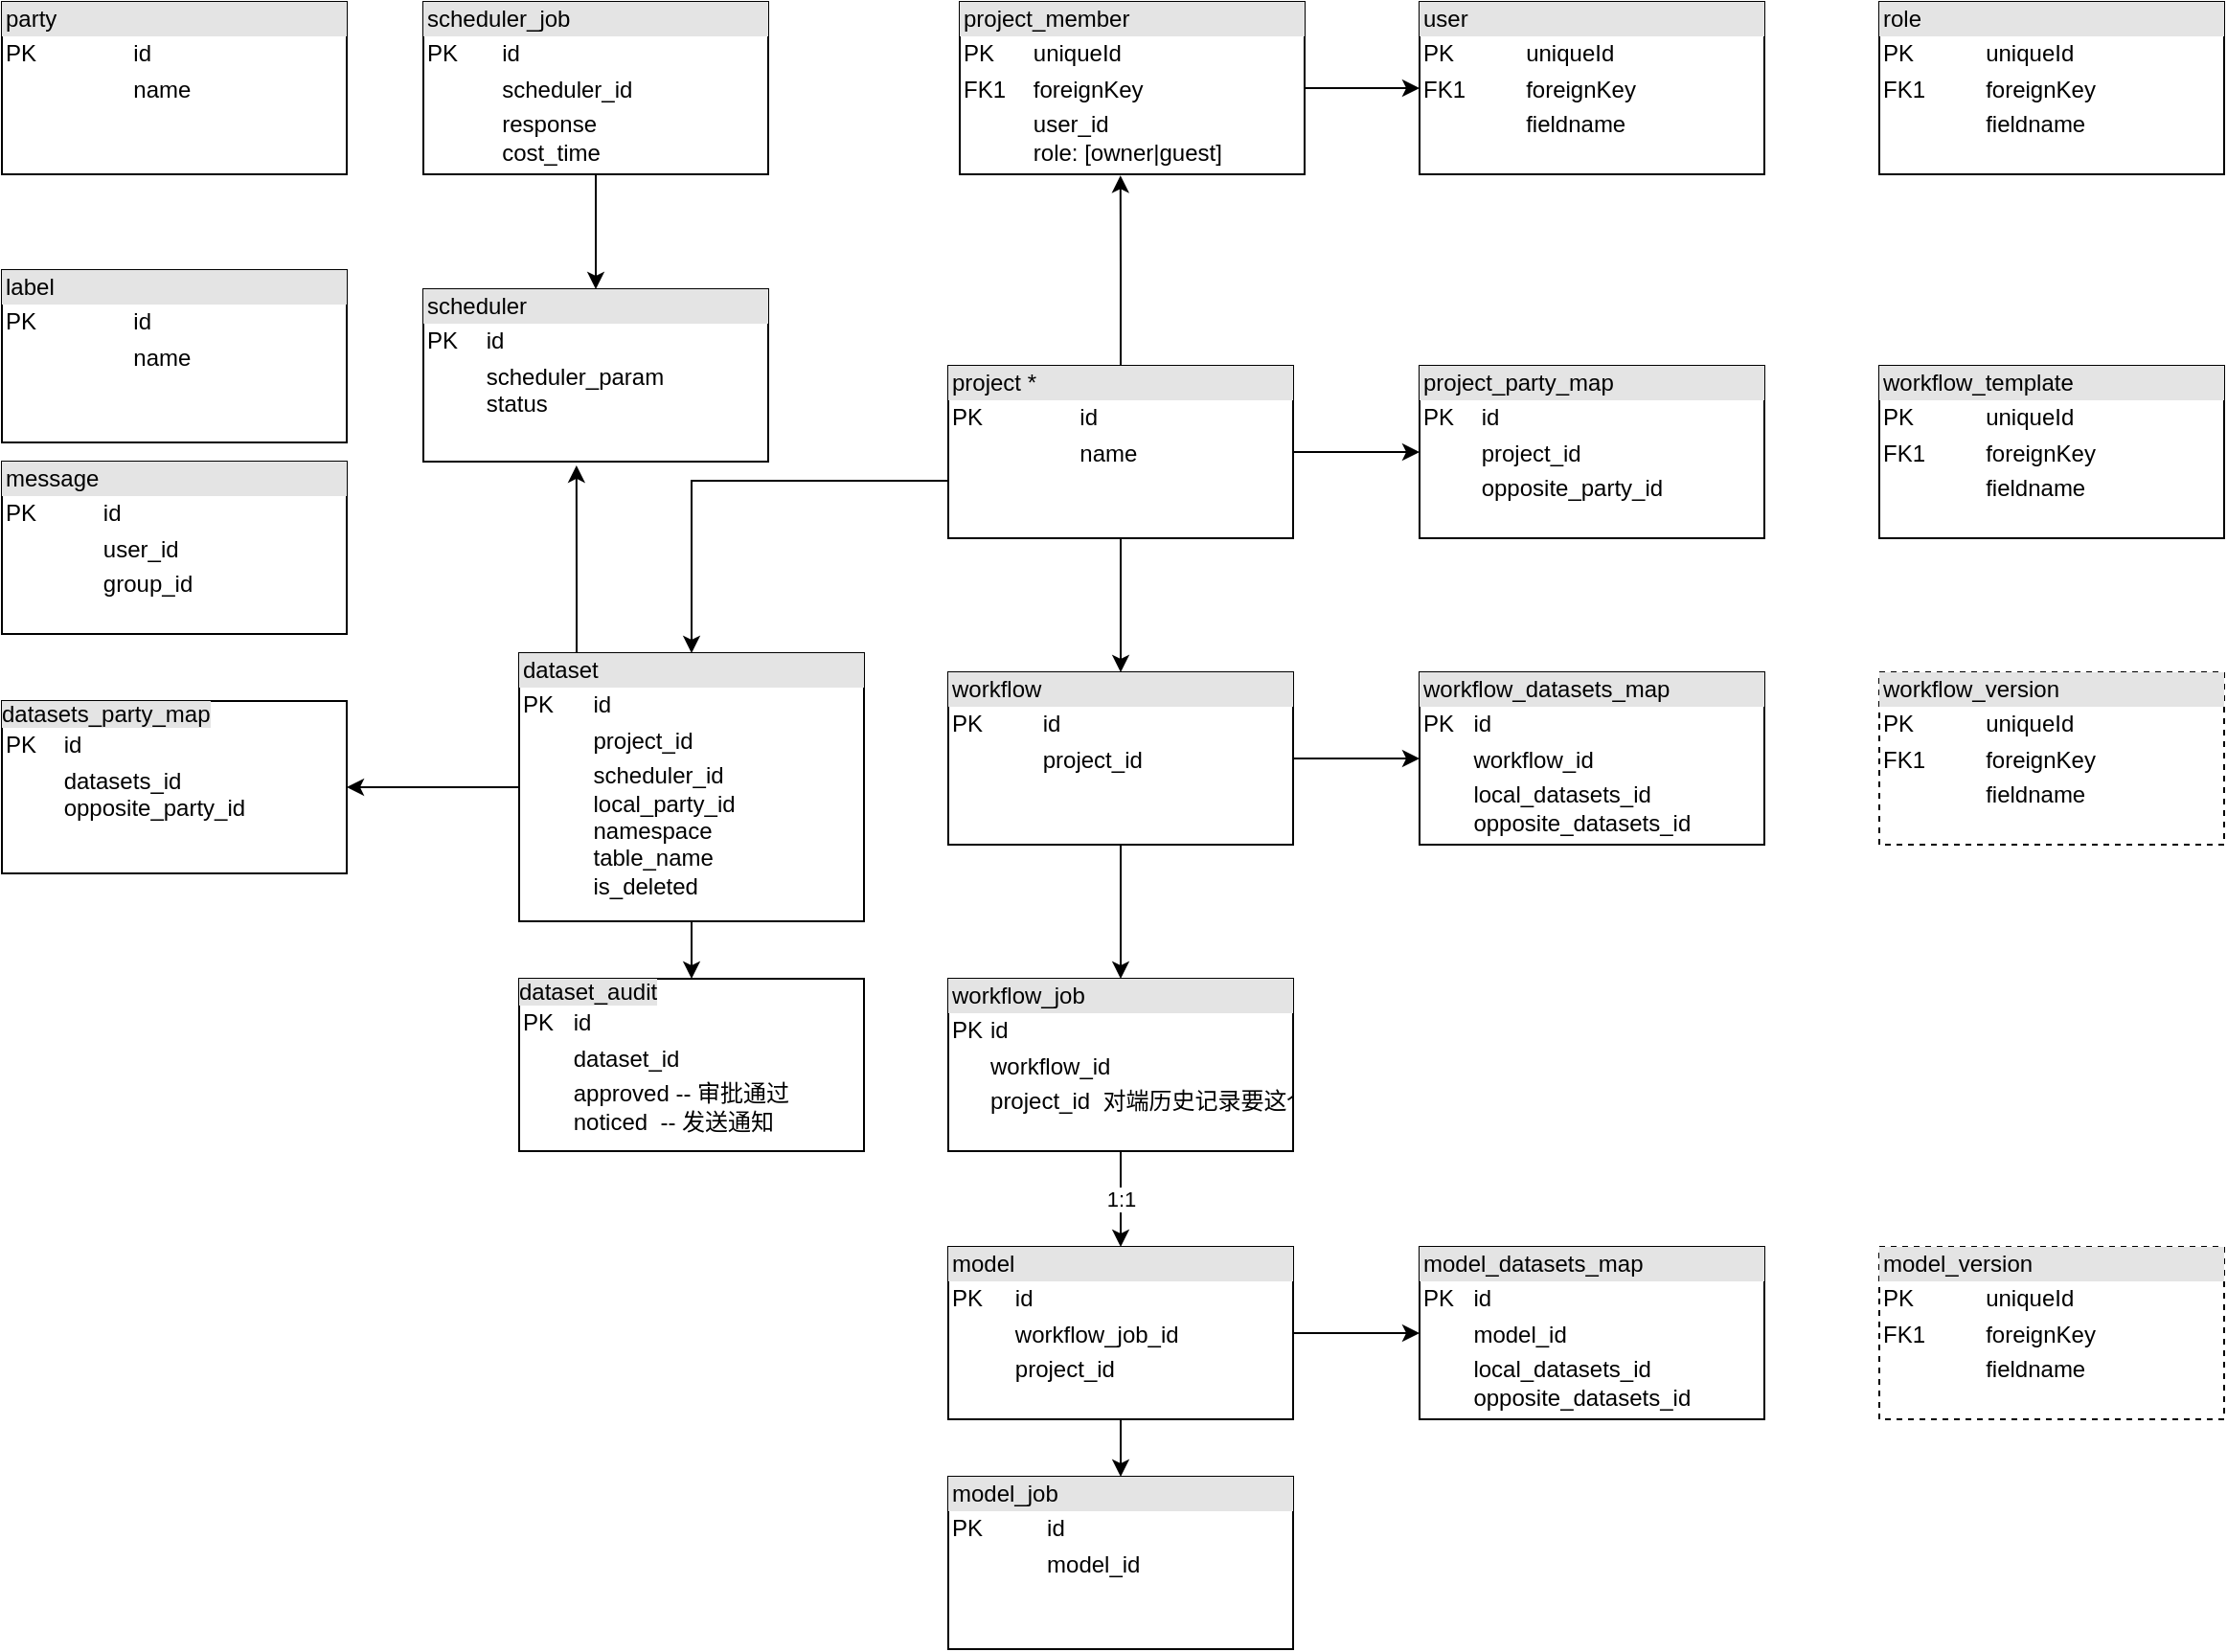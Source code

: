 <mxfile version="16.4.7" type="github">
  <diagram id="YbCQllN5H6pO3uzRrmhV" name="Page-1">
    <mxGraphModel dx="2249" dy="762" grid="1" gridSize="10" guides="1" tooltips="1" connect="1" arrows="1" fold="1" page="1" pageScale="1" pageWidth="827" pageHeight="1169" math="0" shadow="0">
      <root>
        <mxCell id="0" />
        <mxCell id="1" parent="0" />
        <mxCell id="llFHhe266ACwf9MzmRNR-3" value="" style="edgeStyle=orthogonalEdgeStyle;rounded=0;orthogonalLoop=1;jettySize=auto;html=1;" parent="1" source="llFHhe266ACwf9MzmRNR-1" target="llFHhe266ACwf9MzmRNR-2" edge="1">
          <mxGeometry relative="1" as="geometry">
            <Array as="points">
              <mxPoint x="100" y="280" />
            </Array>
          </mxGeometry>
        </mxCell>
        <mxCell id="llFHhe266ACwf9MzmRNR-5" value="" style="edgeStyle=orthogonalEdgeStyle;rounded=0;orthogonalLoop=1;jettySize=auto;html=1;" parent="1" source="llFHhe266ACwf9MzmRNR-1" target="llFHhe266ACwf9MzmRNR-4" edge="1">
          <mxGeometry relative="1" as="geometry" />
        </mxCell>
        <mxCell id="llFHhe266ACwf9MzmRNR-24" value="" style="edgeStyle=orthogonalEdgeStyle;rounded=0;orthogonalLoop=1;jettySize=auto;html=1;" parent="1" source="llFHhe266ACwf9MzmRNR-1" target="llFHhe266ACwf9MzmRNR-23" edge="1">
          <mxGeometry relative="1" as="geometry" />
        </mxCell>
        <mxCell id="llFHhe266ACwf9MzmRNR-68" style="edgeStyle=orthogonalEdgeStyle;rounded=0;orthogonalLoop=1;jettySize=auto;html=1;entryX=0.466;entryY=1.007;entryDx=0;entryDy=0;entryPerimeter=0;" parent="1" source="llFHhe266ACwf9MzmRNR-1" target="llFHhe266ACwf9MzmRNR-55" edge="1">
          <mxGeometry relative="1" as="geometry" />
        </mxCell>
        <mxCell id="llFHhe266ACwf9MzmRNR-1" value="&lt;div style=&quot;box-sizing: border-box ; width: 100% ; background: #e4e4e4 ; padding: 2px&quot;&gt;project *&lt;/div&gt;&lt;table style=&quot;width: 100% ; font-size: 1em&quot; cellpadding=&quot;2&quot; cellspacing=&quot;0&quot;&gt;&lt;tbody&gt;&lt;tr&gt;&lt;td&gt;PK&lt;/td&gt;&lt;td&gt;id&lt;/td&gt;&lt;/tr&gt;&lt;tr&gt;&lt;td&gt;&lt;br&gt;&lt;/td&gt;&lt;td&gt;name&lt;/td&gt;&lt;/tr&gt;&lt;tr&gt;&lt;td&gt;&lt;/td&gt;&lt;td&gt;&lt;br&gt;&lt;/td&gt;&lt;/tr&gt;&lt;/tbody&gt;&lt;/table&gt;" style="verticalAlign=top;align=left;overflow=fill;html=1;" parent="1" vertex="1">
          <mxGeometry x="234" y="220" width="180" height="90" as="geometry" />
        </mxCell>
        <mxCell id="llFHhe266ACwf9MzmRNR-22" value="" style="edgeStyle=orthogonalEdgeStyle;rounded=0;orthogonalLoop=1;jettySize=auto;html=1;" parent="1" source="llFHhe266ACwf9MzmRNR-2" target="llFHhe266ACwf9MzmRNR-21" edge="1">
          <mxGeometry relative="1" as="geometry" />
        </mxCell>
        <mxCell id="llFHhe266ACwf9MzmRNR-27" value="" style="edgeStyle=orthogonalEdgeStyle;rounded=0;orthogonalLoop=1;jettySize=auto;html=1;" parent="1" source="llFHhe266ACwf9MzmRNR-2" target="llFHhe266ACwf9MzmRNR-26" edge="1">
          <mxGeometry relative="1" as="geometry" />
        </mxCell>
        <mxCell id="llFHhe266ACwf9MzmRNR-2" value="&lt;div style=&quot;box-sizing: border-box ; width: 100% ; background: #e4e4e4 ; padding: 2px&quot;&gt;dataset&lt;/div&gt;&lt;table style=&quot;width: 100% ; font-size: 1em&quot; cellpadding=&quot;2&quot; cellspacing=&quot;0&quot;&gt;&lt;tbody&gt;&lt;tr&gt;&lt;td&gt;PK&lt;/td&gt;&lt;td&gt;id&lt;/td&gt;&lt;/tr&gt;&lt;tr&gt;&lt;td&gt;&lt;br&gt;&lt;/td&gt;&lt;td&gt;project_id&lt;/td&gt;&lt;/tr&gt;&lt;tr&gt;&lt;td&gt;&lt;/td&gt;&lt;td&gt;scheduler_id&lt;br&gt;local_party_id&lt;br&gt;namespace&lt;br&gt;table_name&lt;br&gt;is_deleted&lt;br&gt;&lt;br&gt;&lt;/td&gt;&lt;/tr&gt;&lt;/tbody&gt;&lt;/table&gt;" style="verticalAlign=top;align=left;overflow=fill;html=1;" parent="1" vertex="1">
          <mxGeometry x="10" y="370" width="180" height="140" as="geometry" />
        </mxCell>
        <mxCell id="llFHhe266ACwf9MzmRNR-35" style="edgeStyle=orthogonalEdgeStyle;rounded=0;orthogonalLoop=1;jettySize=auto;html=1;exitX=0.5;exitY=1;exitDx=0;exitDy=0;entryX=0.5;entryY=0;entryDx=0;entryDy=0;" parent="1" source="llFHhe266ACwf9MzmRNR-4" target="llFHhe266ACwf9MzmRNR-10" edge="1">
          <mxGeometry relative="1" as="geometry" />
        </mxCell>
        <mxCell id="llFHhe266ACwf9MzmRNR-38" style="edgeStyle=orthogonalEdgeStyle;rounded=0;orthogonalLoop=1;jettySize=auto;html=1;exitX=1;exitY=0.5;exitDx=0;exitDy=0;entryX=0;entryY=0.5;entryDx=0;entryDy=0;" parent="1" source="llFHhe266ACwf9MzmRNR-4" target="llFHhe266ACwf9MzmRNR-12" edge="1">
          <mxGeometry relative="1" as="geometry" />
        </mxCell>
        <mxCell id="llFHhe266ACwf9MzmRNR-4" value="&lt;div style=&quot;box-sizing: border-box ; width: 100% ; background: #e4e4e4 ; padding: 2px&quot;&gt;workflow&lt;/div&gt;&lt;table style=&quot;width: 100% ; font-size: 1em&quot; cellpadding=&quot;2&quot; cellspacing=&quot;0&quot;&gt;&lt;tbody&gt;&lt;tr&gt;&lt;td&gt;PK&lt;/td&gt;&lt;td&gt;id&lt;/td&gt;&lt;/tr&gt;&lt;tr&gt;&lt;td&gt;&lt;br&gt;&lt;/td&gt;&lt;td&gt;project_id&lt;/td&gt;&lt;/tr&gt;&lt;tr&gt;&lt;td&gt;&lt;/td&gt;&lt;td&gt;&lt;br&gt;&lt;/td&gt;&lt;/tr&gt;&lt;/tbody&gt;&lt;/table&gt;" style="verticalAlign=top;align=left;overflow=fill;html=1;" parent="1" vertex="1">
          <mxGeometry x="234" y="380" width="180" height="90" as="geometry" />
        </mxCell>
        <mxCell id="llFHhe266ACwf9MzmRNR-15" value="1:1" style="edgeStyle=orthogonalEdgeStyle;rounded=0;orthogonalLoop=1;jettySize=auto;html=1;" parent="1" source="llFHhe266ACwf9MzmRNR-10" target="llFHhe266ACwf9MzmRNR-14" edge="1">
          <mxGeometry relative="1" as="geometry" />
        </mxCell>
        <mxCell id="llFHhe266ACwf9MzmRNR-10" value="&lt;div style=&quot;box-sizing: border-box ; width: 100% ; background: rgb(228 , 228 , 228) ; padding: 2px&quot;&gt;workflow_job&lt;/div&gt;&lt;table style=&quot;width: 100% ; font-size: 1em&quot; cellpadding=&quot;2&quot; cellspacing=&quot;0&quot;&gt;&lt;tbody&gt;&lt;tr&gt;&lt;td&gt;PK&lt;/td&gt;&lt;td&gt;id&lt;/td&gt;&lt;/tr&gt;&lt;tr&gt;&lt;td&gt;&lt;br&gt;&lt;/td&gt;&lt;td&gt;workflow_id&lt;/td&gt;&lt;/tr&gt;&lt;tr&gt;&lt;td&gt;&lt;/td&gt;&lt;td&gt;project_id&amp;nbsp; 对端历史记录要这个id区分项目&lt;/td&gt;&lt;/tr&gt;&lt;/tbody&gt;&lt;/table&gt;" style="verticalAlign=top;align=left;overflow=fill;html=1;" parent="1" vertex="1">
          <mxGeometry x="234" y="540" width="180" height="90" as="geometry" />
        </mxCell>
        <mxCell id="llFHhe266ACwf9MzmRNR-12" value="&lt;div style=&quot;box-sizing: border-box ; width: 100% ; background: #e4e4e4 ; padding: 2px&quot;&gt;workflow_datasets_map&lt;/div&gt;&lt;table style=&quot;width: 100% ; font-size: 1em&quot; cellpadding=&quot;2&quot; cellspacing=&quot;0&quot;&gt;&lt;tbody&gt;&lt;tr&gt;&lt;td&gt;PK&lt;/td&gt;&lt;td&gt;id&lt;/td&gt;&lt;/tr&gt;&lt;tr&gt;&lt;td&gt;&lt;br&gt;&lt;/td&gt;&lt;td&gt;workflow_id&lt;/td&gt;&lt;/tr&gt;&lt;tr&gt;&lt;td&gt;&lt;/td&gt;&lt;td&gt;local_datasets_id&lt;br&gt;opposite_datasets_id&lt;br&gt;&lt;/td&gt;&lt;/tr&gt;&lt;/tbody&gt;&lt;/table&gt;" style="verticalAlign=top;align=left;overflow=fill;html=1;" parent="1" vertex="1">
          <mxGeometry x="480" y="380" width="180" height="90" as="geometry" />
        </mxCell>
        <mxCell id="llFHhe266ACwf9MzmRNR-42" style="edgeStyle=orthogonalEdgeStyle;rounded=0;orthogonalLoop=1;jettySize=auto;html=1;exitX=0.5;exitY=1;exitDx=0;exitDy=0;entryX=0.5;entryY=0;entryDx=0;entryDy=0;" parent="1" source="llFHhe266ACwf9MzmRNR-14" target="llFHhe266ACwf9MzmRNR-16" edge="1">
          <mxGeometry relative="1" as="geometry" />
        </mxCell>
        <mxCell id="llFHhe266ACwf9MzmRNR-46" style="edgeStyle=orthogonalEdgeStyle;rounded=0;orthogonalLoop=1;jettySize=auto;html=1;exitX=1;exitY=0.5;exitDx=0;exitDy=0;entryX=0;entryY=0.5;entryDx=0;entryDy=0;" parent="1" source="llFHhe266ACwf9MzmRNR-14" target="llFHhe266ACwf9MzmRNR-45" edge="1">
          <mxGeometry relative="1" as="geometry" />
        </mxCell>
        <mxCell id="llFHhe266ACwf9MzmRNR-14" value="&lt;div style=&quot;box-sizing: border-box ; width: 100% ; background: #e4e4e4 ; padding: 2px&quot;&gt;model&lt;/div&gt;&lt;table style=&quot;width: 100% ; font-size: 1em&quot; cellpadding=&quot;2&quot; cellspacing=&quot;0&quot;&gt;&lt;tbody&gt;&lt;tr&gt;&lt;td&gt;PK&lt;/td&gt;&lt;td&gt;id&lt;/td&gt;&lt;/tr&gt;&lt;tr&gt;&lt;td&gt;&lt;br&gt;&lt;/td&gt;&lt;td&gt;workflow_job_id&lt;/td&gt;&lt;/tr&gt;&lt;tr&gt;&lt;td&gt;&lt;br&gt;&lt;/td&gt;&lt;td&gt;project_id&lt;br&gt;&lt;/td&gt;&lt;/tr&gt;&lt;/tbody&gt;&lt;/table&gt;" style="verticalAlign=top;align=left;overflow=fill;html=1;" parent="1" vertex="1">
          <mxGeometry x="234" y="680" width="180" height="90" as="geometry" />
        </mxCell>
        <mxCell id="llFHhe266ACwf9MzmRNR-16" value="&lt;div style=&quot;box-sizing: border-box ; width: 100% ; background: #e4e4e4 ; padding: 2px&quot;&gt;model_job&lt;/div&gt;&lt;table style=&quot;width: 100% ; font-size: 1em&quot; cellpadding=&quot;2&quot; cellspacing=&quot;0&quot;&gt;&lt;tbody&gt;&lt;tr&gt;&lt;td&gt;PK&lt;/td&gt;&lt;td&gt;id&lt;/td&gt;&lt;/tr&gt;&lt;tr&gt;&lt;td&gt;&lt;br&gt;&lt;/td&gt;&lt;td&gt;model_id&lt;/td&gt;&lt;/tr&gt;&lt;tr&gt;&lt;td&gt;&lt;/td&gt;&lt;td&gt;&lt;br&gt;&lt;/td&gt;&lt;/tr&gt;&lt;/tbody&gt;&lt;/table&gt;" style="verticalAlign=top;align=left;overflow=fill;html=1;" parent="1" vertex="1">
          <mxGeometry x="234" y="800" width="180" height="90" as="geometry" />
        </mxCell>
        <mxCell id="llFHhe266ACwf9MzmRNR-21" value="&lt;span style=&quot;background-color: rgb(228 , 228 , 228)&quot;&gt;datasets&lt;/span&gt;&lt;span style=&quot;background-color: rgb(228 , 228 , 228)&quot;&gt;_party_map&lt;/span&gt;&lt;span style=&quot;background-color: rgb(228 , 228 , 228)&quot;&gt;&lt;br&gt;&lt;/span&gt;&lt;table style=&quot;width: 100% ; font-size: 1em&quot; cellpadding=&quot;2&quot; cellspacing=&quot;0&quot;&gt;&lt;tbody&gt;&lt;tr&gt;&lt;td&gt;PK&lt;/td&gt;&lt;td&gt;id&lt;br&gt;&lt;/td&gt;&lt;/tr&gt;&lt;tr&gt;&lt;td&gt;&lt;br&gt;&lt;/td&gt;&lt;td&gt;datasets_id&lt;br&gt;opposite_party_id&lt;/td&gt;&lt;/tr&gt;&lt;tr&gt;&lt;td&gt;&lt;/td&gt;&lt;td&gt;&lt;br&gt;&lt;/td&gt;&lt;/tr&gt;&lt;/tbody&gt;&lt;/table&gt;" style="verticalAlign=top;align=left;overflow=fill;html=1;" parent="1" vertex="1">
          <mxGeometry x="-260" y="395" width="180" height="90" as="geometry" />
        </mxCell>
        <mxCell id="llFHhe266ACwf9MzmRNR-23" value="&lt;div style=&quot;box-sizing: border-box ; width: 100% ; background: #e4e4e4 ; padding: 2px&quot;&gt;project_party_map&lt;/div&gt;&lt;table style=&quot;width: 100% ; font-size: 1em&quot; cellpadding=&quot;2&quot; cellspacing=&quot;0&quot;&gt;&lt;tbody&gt;&lt;tr&gt;&lt;td&gt;PK&lt;/td&gt;&lt;td&gt;id&lt;/td&gt;&lt;/tr&gt;&lt;tr&gt;&lt;td&gt;&lt;br&gt;&lt;/td&gt;&lt;td&gt;project_id&lt;/td&gt;&lt;/tr&gt;&lt;tr&gt;&lt;td&gt;&lt;/td&gt;&lt;td&gt;opposite_party_id&lt;/td&gt;&lt;/tr&gt;&lt;/tbody&gt;&lt;/table&gt;" style="verticalAlign=top;align=left;overflow=fill;html=1;" parent="1" vertex="1">
          <mxGeometry x="480" y="220" width="180" height="90" as="geometry" />
        </mxCell>
        <mxCell id="llFHhe266ACwf9MzmRNR-25" value="&lt;div style=&quot;box-sizing: border-box ; width: 100% ; background: #e4e4e4 ; padding: 2px&quot;&gt;party&lt;/div&gt;&lt;table style=&quot;width: 100% ; font-size: 1em&quot; cellpadding=&quot;2&quot; cellspacing=&quot;0&quot;&gt;&lt;tbody&gt;&lt;tr&gt;&lt;td&gt;PK&lt;/td&gt;&lt;td&gt;id&lt;/td&gt;&lt;/tr&gt;&lt;tr&gt;&lt;td&gt;&lt;br&gt;&lt;/td&gt;&lt;td&gt;name&lt;/td&gt;&lt;/tr&gt;&lt;tr&gt;&lt;td&gt;&lt;/td&gt;&lt;td&gt;&lt;br&gt;&lt;/td&gt;&lt;/tr&gt;&lt;/tbody&gt;&lt;/table&gt;" style="verticalAlign=top;align=left;overflow=fill;html=1;" parent="1" vertex="1">
          <mxGeometry x="-260" y="30" width="180" height="90" as="geometry" />
        </mxCell>
        <mxCell id="llFHhe266ACwf9MzmRNR-26" value="&lt;span style=&quot;background-color: rgb(228 , 228 , 228)&quot;&gt;dataset&lt;/span&gt;&lt;span style=&quot;background-color: rgb(228 , 228 , 228)&quot;&gt;_audit&lt;/span&gt;&lt;span style=&quot;background-color: rgb(228 , 228 , 228)&quot;&gt;&lt;br&gt;&lt;/span&gt;&lt;table style=&quot;width: 100% ; font-size: 1em&quot; cellpadding=&quot;2&quot; cellspacing=&quot;0&quot;&gt;&lt;tbody&gt;&lt;tr&gt;&lt;td&gt;PK&lt;/td&gt;&lt;td&gt;id&lt;/td&gt;&lt;/tr&gt;&lt;tr&gt;&lt;td&gt;&lt;br&gt;&lt;/td&gt;&lt;td&gt;dataset_id&lt;/td&gt;&lt;/tr&gt;&lt;tr&gt;&lt;td&gt;&lt;/td&gt;&lt;td&gt;approved -- 审批通过&lt;br&gt;noticed&amp;nbsp; -- 发送通知&lt;/td&gt;&lt;/tr&gt;&lt;/tbody&gt;&lt;/table&gt;" style="verticalAlign=top;align=left;overflow=fill;html=1;" parent="1" vertex="1">
          <mxGeometry x="10" y="540" width="180" height="90" as="geometry" />
        </mxCell>
        <mxCell id="llFHhe266ACwf9MzmRNR-32" value="&lt;div style=&quot;box-sizing: border-box ; width: 100% ; background: #e4e4e4 ; padding: 2px&quot;&gt;label&lt;/div&gt;&lt;table style=&quot;width: 100% ; font-size: 1em&quot; cellpadding=&quot;2&quot; cellspacing=&quot;0&quot;&gt;&lt;tbody&gt;&lt;tr&gt;&lt;td&gt;PK&lt;/td&gt;&lt;td&gt;id&lt;/td&gt;&lt;/tr&gt;&lt;tr&gt;&lt;td&gt;&lt;br&gt;&lt;/td&gt;&lt;td&gt;name&lt;/td&gt;&lt;/tr&gt;&lt;tr&gt;&lt;td&gt;&lt;/td&gt;&lt;td&gt;&lt;br&gt;&lt;/td&gt;&lt;/tr&gt;&lt;/tbody&gt;&lt;/table&gt;" style="verticalAlign=top;align=left;overflow=fill;html=1;" parent="1" vertex="1">
          <mxGeometry x="-260" y="170" width="180" height="90" as="geometry" />
        </mxCell>
        <mxCell id="llFHhe266ACwf9MzmRNR-34" value="&lt;div style=&quot;box-sizing: border-box ; width: 100% ; background: #e4e4e4 ; padding: 2px&quot;&gt;workflow_template&lt;/div&gt;&lt;table style=&quot;width: 100% ; font-size: 1em&quot; cellpadding=&quot;2&quot; cellspacing=&quot;0&quot;&gt;&lt;tbody&gt;&lt;tr&gt;&lt;td&gt;PK&lt;/td&gt;&lt;td&gt;uniqueId&lt;/td&gt;&lt;/tr&gt;&lt;tr&gt;&lt;td&gt;FK1&lt;/td&gt;&lt;td&gt;foreignKey&lt;/td&gt;&lt;/tr&gt;&lt;tr&gt;&lt;td&gt;&lt;/td&gt;&lt;td&gt;fieldname&lt;/td&gt;&lt;/tr&gt;&lt;/tbody&gt;&lt;/table&gt;" style="verticalAlign=top;align=left;overflow=fill;html=1;" parent="1" vertex="1">
          <mxGeometry x="720" y="220" width="180" height="90" as="geometry" />
        </mxCell>
        <mxCell id="llFHhe266ACwf9MzmRNR-43" value="&lt;div style=&quot;box-sizing: border-box ; width: 100% ; background: #e4e4e4 ; padding: 2px&quot;&gt;workflow_version&lt;/div&gt;&lt;table style=&quot;width: 100% ; font-size: 1em&quot; cellpadding=&quot;2&quot; cellspacing=&quot;0&quot;&gt;&lt;tbody&gt;&lt;tr&gt;&lt;td&gt;PK&lt;/td&gt;&lt;td&gt;uniqueId&lt;/td&gt;&lt;/tr&gt;&lt;tr&gt;&lt;td&gt;FK1&lt;/td&gt;&lt;td&gt;foreignKey&lt;/td&gt;&lt;/tr&gt;&lt;tr&gt;&lt;td&gt;&lt;/td&gt;&lt;td&gt;fieldname&lt;/td&gt;&lt;/tr&gt;&lt;/tbody&gt;&lt;/table&gt;" style="verticalAlign=top;align=left;overflow=fill;html=1;dashed=1;" parent="1" vertex="1">
          <mxGeometry x="720" y="380" width="180" height="90" as="geometry" />
        </mxCell>
        <mxCell id="llFHhe266ACwf9MzmRNR-44" value="&lt;div style=&quot;box-sizing: border-box ; width: 100% ; background: #e4e4e4 ; padding: 2px&quot;&gt;model_version&lt;/div&gt;&lt;table style=&quot;width: 100% ; font-size: 1em&quot; cellpadding=&quot;2&quot; cellspacing=&quot;0&quot;&gt;&lt;tbody&gt;&lt;tr&gt;&lt;td&gt;PK&lt;/td&gt;&lt;td&gt;uniqueId&lt;/td&gt;&lt;/tr&gt;&lt;tr&gt;&lt;td&gt;FK1&lt;/td&gt;&lt;td&gt;foreignKey&lt;/td&gt;&lt;/tr&gt;&lt;tr&gt;&lt;td&gt;&lt;/td&gt;&lt;td&gt;fieldname&lt;/td&gt;&lt;/tr&gt;&lt;/tbody&gt;&lt;/table&gt;" style="verticalAlign=top;align=left;overflow=fill;html=1;dashed=1;" parent="1" vertex="1">
          <mxGeometry x="720" y="680" width="180" height="90" as="geometry" />
        </mxCell>
        <mxCell id="llFHhe266ACwf9MzmRNR-45" value="&lt;div style=&quot;box-sizing: border-box ; width: 100% ; background: #e4e4e4 ; padding: 2px&quot;&gt;model_datasets_map&lt;/div&gt;&lt;table style=&quot;width: 100% ; font-size: 1em&quot; cellpadding=&quot;2&quot; cellspacing=&quot;0&quot;&gt;&lt;tbody&gt;&lt;tr&gt;&lt;td&gt;PK&lt;/td&gt;&lt;td&gt;id&lt;br&gt;&lt;/td&gt;&lt;/tr&gt;&lt;tr&gt;&lt;td&gt;&lt;br&gt;&lt;/td&gt;&lt;td&gt;model_id&lt;br&gt;&lt;/td&gt;&lt;/tr&gt;&lt;tr&gt;&lt;td&gt;&lt;/td&gt;&lt;td&gt;local_datasets_id&lt;br&gt;opposite_datasets_id&lt;br&gt;&lt;/td&gt;&lt;/tr&gt;&lt;/tbody&gt;&lt;/table&gt;" style="verticalAlign=top;align=left;overflow=fill;html=1;" parent="1" vertex="1">
          <mxGeometry x="480" y="680" width="180" height="90" as="geometry" />
        </mxCell>
        <mxCell id="llFHhe266ACwf9MzmRNR-51" value="&lt;div style=&quot;box-sizing: border-box ; width: 100% ; background: #e4e4e4 ; padding: 2px&quot;&gt;role&lt;/div&gt;&lt;table style=&quot;width: 100% ; font-size: 1em&quot; cellpadding=&quot;2&quot; cellspacing=&quot;0&quot;&gt;&lt;tbody&gt;&lt;tr&gt;&lt;td&gt;PK&lt;/td&gt;&lt;td&gt;uniqueId&lt;/td&gt;&lt;/tr&gt;&lt;tr&gt;&lt;td&gt;FK1&lt;/td&gt;&lt;td&gt;foreignKey&lt;/td&gt;&lt;/tr&gt;&lt;tr&gt;&lt;td&gt;&lt;/td&gt;&lt;td&gt;fieldname&lt;/td&gt;&lt;/tr&gt;&lt;/tbody&gt;&lt;/table&gt;" style="verticalAlign=top;align=left;overflow=fill;html=1;" parent="1" vertex="1">
          <mxGeometry x="720" y="30" width="180" height="90" as="geometry" />
        </mxCell>
        <mxCell id="llFHhe266ACwf9MzmRNR-58" style="edgeStyle=orthogonalEdgeStyle;rounded=0;orthogonalLoop=1;jettySize=auto;html=1;exitX=1;exitY=0.5;exitDx=0;exitDy=0;entryX=0;entryY=0.5;entryDx=0;entryDy=0;" parent="1" source="llFHhe266ACwf9MzmRNR-55" target="llFHhe266ACwf9MzmRNR-57" edge="1">
          <mxGeometry relative="1" as="geometry" />
        </mxCell>
        <mxCell id="llFHhe266ACwf9MzmRNR-55" value="&lt;div style=&quot;box-sizing: border-box ; width: 100% ; background: #e4e4e4 ; padding: 2px&quot;&gt;project_member&lt;/div&gt;&lt;table style=&quot;width: 100% ; font-size: 1em&quot; cellpadding=&quot;2&quot; cellspacing=&quot;0&quot;&gt;&lt;tbody&gt;&lt;tr&gt;&lt;td&gt;PK&lt;/td&gt;&lt;td&gt;uniqueId&lt;/td&gt;&lt;/tr&gt;&lt;tr&gt;&lt;td&gt;FK1&lt;/td&gt;&lt;td&gt;foreignKey&lt;/td&gt;&lt;/tr&gt;&lt;tr&gt;&lt;td&gt;&lt;/td&gt;&lt;td&gt;user_id&lt;br&gt;role: [owner|guest]&lt;/td&gt;&lt;/tr&gt;&lt;/tbody&gt;&lt;/table&gt;" style="verticalAlign=top;align=left;overflow=fill;html=1;" parent="1" vertex="1">
          <mxGeometry x="240" y="30" width="180" height="90" as="geometry" />
        </mxCell>
        <mxCell id="llFHhe266ACwf9MzmRNR-57" value="&lt;div style=&quot;box-sizing: border-box ; width: 100% ; background: #e4e4e4 ; padding: 2px&quot;&gt;user&lt;/div&gt;&lt;table style=&quot;width: 100% ; font-size: 1em&quot; cellpadding=&quot;2&quot; cellspacing=&quot;0&quot;&gt;&lt;tbody&gt;&lt;tr&gt;&lt;td&gt;PK&lt;/td&gt;&lt;td&gt;uniqueId&lt;/td&gt;&lt;/tr&gt;&lt;tr&gt;&lt;td&gt;FK1&lt;/td&gt;&lt;td&gt;foreignKey&lt;/td&gt;&lt;/tr&gt;&lt;tr&gt;&lt;td&gt;&lt;/td&gt;&lt;td&gt;fieldname&lt;/td&gt;&lt;/tr&gt;&lt;/tbody&gt;&lt;/table&gt;" style="verticalAlign=top;align=left;overflow=fill;html=1;" parent="1" vertex="1">
          <mxGeometry x="480" y="30" width="180" height="90" as="geometry" />
        </mxCell>
        <mxCell id="llFHhe266ACwf9MzmRNR-70" value="&lt;div style=&quot;box-sizing: border-box ; width: 100% ; background: #e4e4e4 ; padding: 2px&quot;&gt;message&lt;/div&gt;&lt;table style=&quot;width: 100% ; font-size: 1em&quot; cellpadding=&quot;2&quot; cellspacing=&quot;0&quot;&gt;&lt;tbody&gt;&lt;tr&gt;&lt;td&gt;PK&lt;/td&gt;&lt;td&gt;id&lt;/td&gt;&lt;/tr&gt;&lt;tr&gt;&lt;td&gt;&lt;br&gt;&lt;/td&gt;&lt;td&gt;user_id&lt;/td&gt;&lt;/tr&gt;&lt;tr&gt;&lt;td&gt;&lt;br&gt;&lt;/td&gt;&lt;td&gt;group_id&lt;br&gt;&lt;/td&gt;&lt;/tr&gt;&lt;/tbody&gt;&lt;/table&gt;" style="verticalAlign=top;align=left;overflow=fill;html=1;" parent="1" vertex="1">
          <mxGeometry x="-260" y="270" width="180" height="90" as="geometry" />
        </mxCell>
        <mxCell id="llFHhe266ACwf9MzmRNR-76" style="edgeStyle=orthogonalEdgeStyle;rounded=0;orthogonalLoop=1;jettySize=auto;html=1;entryX=0.444;entryY=1.022;entryDx=0;entryDy=0;entryPerimeter=0;" parent="1" source="llFHhe266ACwf9MzmRNR-2" target="llFHhe266ACwf9MzmRNR-73" edge="1">
          <mxGeometry relative="1" as="geometry">
            <Array as="points">
              <mxPoint x="40" y="340" />
              <mxPoint x="40" y="340" />
            </Array>
          </mxGeometry>
        </mxCell>
        <mxCell id="llFHhe266ACwf9MzmRNR-73" value="&lt;div style=&quot;box-sizing: border-box ; width: 100% ; background: #e4e4e4 ; padding: 2px&quot;&gt;scheduler&lt;/div&gt;&lt;table style=&quot;width: 100% ; font-size: 1em&quot; cellpadding=&quot;2&quot; cellspacing=&quot;0&quot;&gt;&lt;tbody&gt;&lt;tr&gt;&lt;td&gt;PK&lt;/td&gt;&lt;td&gt;id&lt;/td&gt;&lt;/tr&gt;&lt;tr&gt;&lt;td&gt;&lt;br&gt;&lt;/td&gt;&lt;td&gt;scheduler_param&lt;br&gt;status&lt;br&gt;&lt;/td&gt;&lt;/tr&gt;&lt;tr&gt;&lt;td&gt;&lt;/td&gt;&lt;td&gt;&lt;br&gt;&lt;/td&gt;&lt;/tr&gt;&lt;/tbody&gt;&lt;/table&gt;" style="verticalAlign=top;align=left;overflow=fill;html=1;" parent="1" vertex="1">
          <mxGeometry x="-40" y="180" width="180" height="90" as="geometry" />
        </mxCell>
        <mxCell id="llFHhe266ACwf9MzmRNR-75" style="edgeStyle=orthogonalEdgeStyle;rounded=0;orthogonalLoop=1;jettySize=auto;html=1;entryX=0.5;entryY=0;entryDx=0;entryDy=0;" parent="1" source="llFHhe266ACwf9MzmRNR-74" target="llFHhe266ACwf9MzmRNR-73" edge="1">
          <mxGeometry relative="1" as="geometry" />
        </mxCell>
        <mxCell id="llFHhe266ACwf9MzmRNR-74" value="&lt;div style=&quot;box-sizing: border-box ; width: 100% ; background: #e4e4e4 ; padding: 2px&quot;&gt;scheduler_job&lt;/div&gt;&lt;table style=&quot;width: 100% ; font-size: 1em&quot; cellpadding=&quot;2&quot; cellspacing=&quot;0&quot;&gt;&lt;tbody&gt;&lt;tr&gt;&lt;td&gt;PK&lt;/td&gt;&lt;td&gt;id&lt;/td&gt;&lt;/tr&gt;&lt;tr&gt;&lt;td&gt;&lt;br&gt;&lt;/td&gt;&lt;td&gt;scheduler_id&lt;/td&gt;&lt;/tr&gt;&lt;tr&gt;&lt;td&gt;&lt;/td&gt;&lt;td&gt;response&lt;br&gt;cost_time&lt;/td&gt;&lt;/tr&gt;&lt;/tbody&gt;&lt;/table&gt;" style="verticalAlign=top;align=left;overflow=fill;html=1;" parent="1" vertex="1">
          <mxGeometry x="-40" y="30" width="180" height="90" as="geometry" />
        </mxCell>
      </root>
    </mxGraphModel>
  </diagram>
</mxfile>
